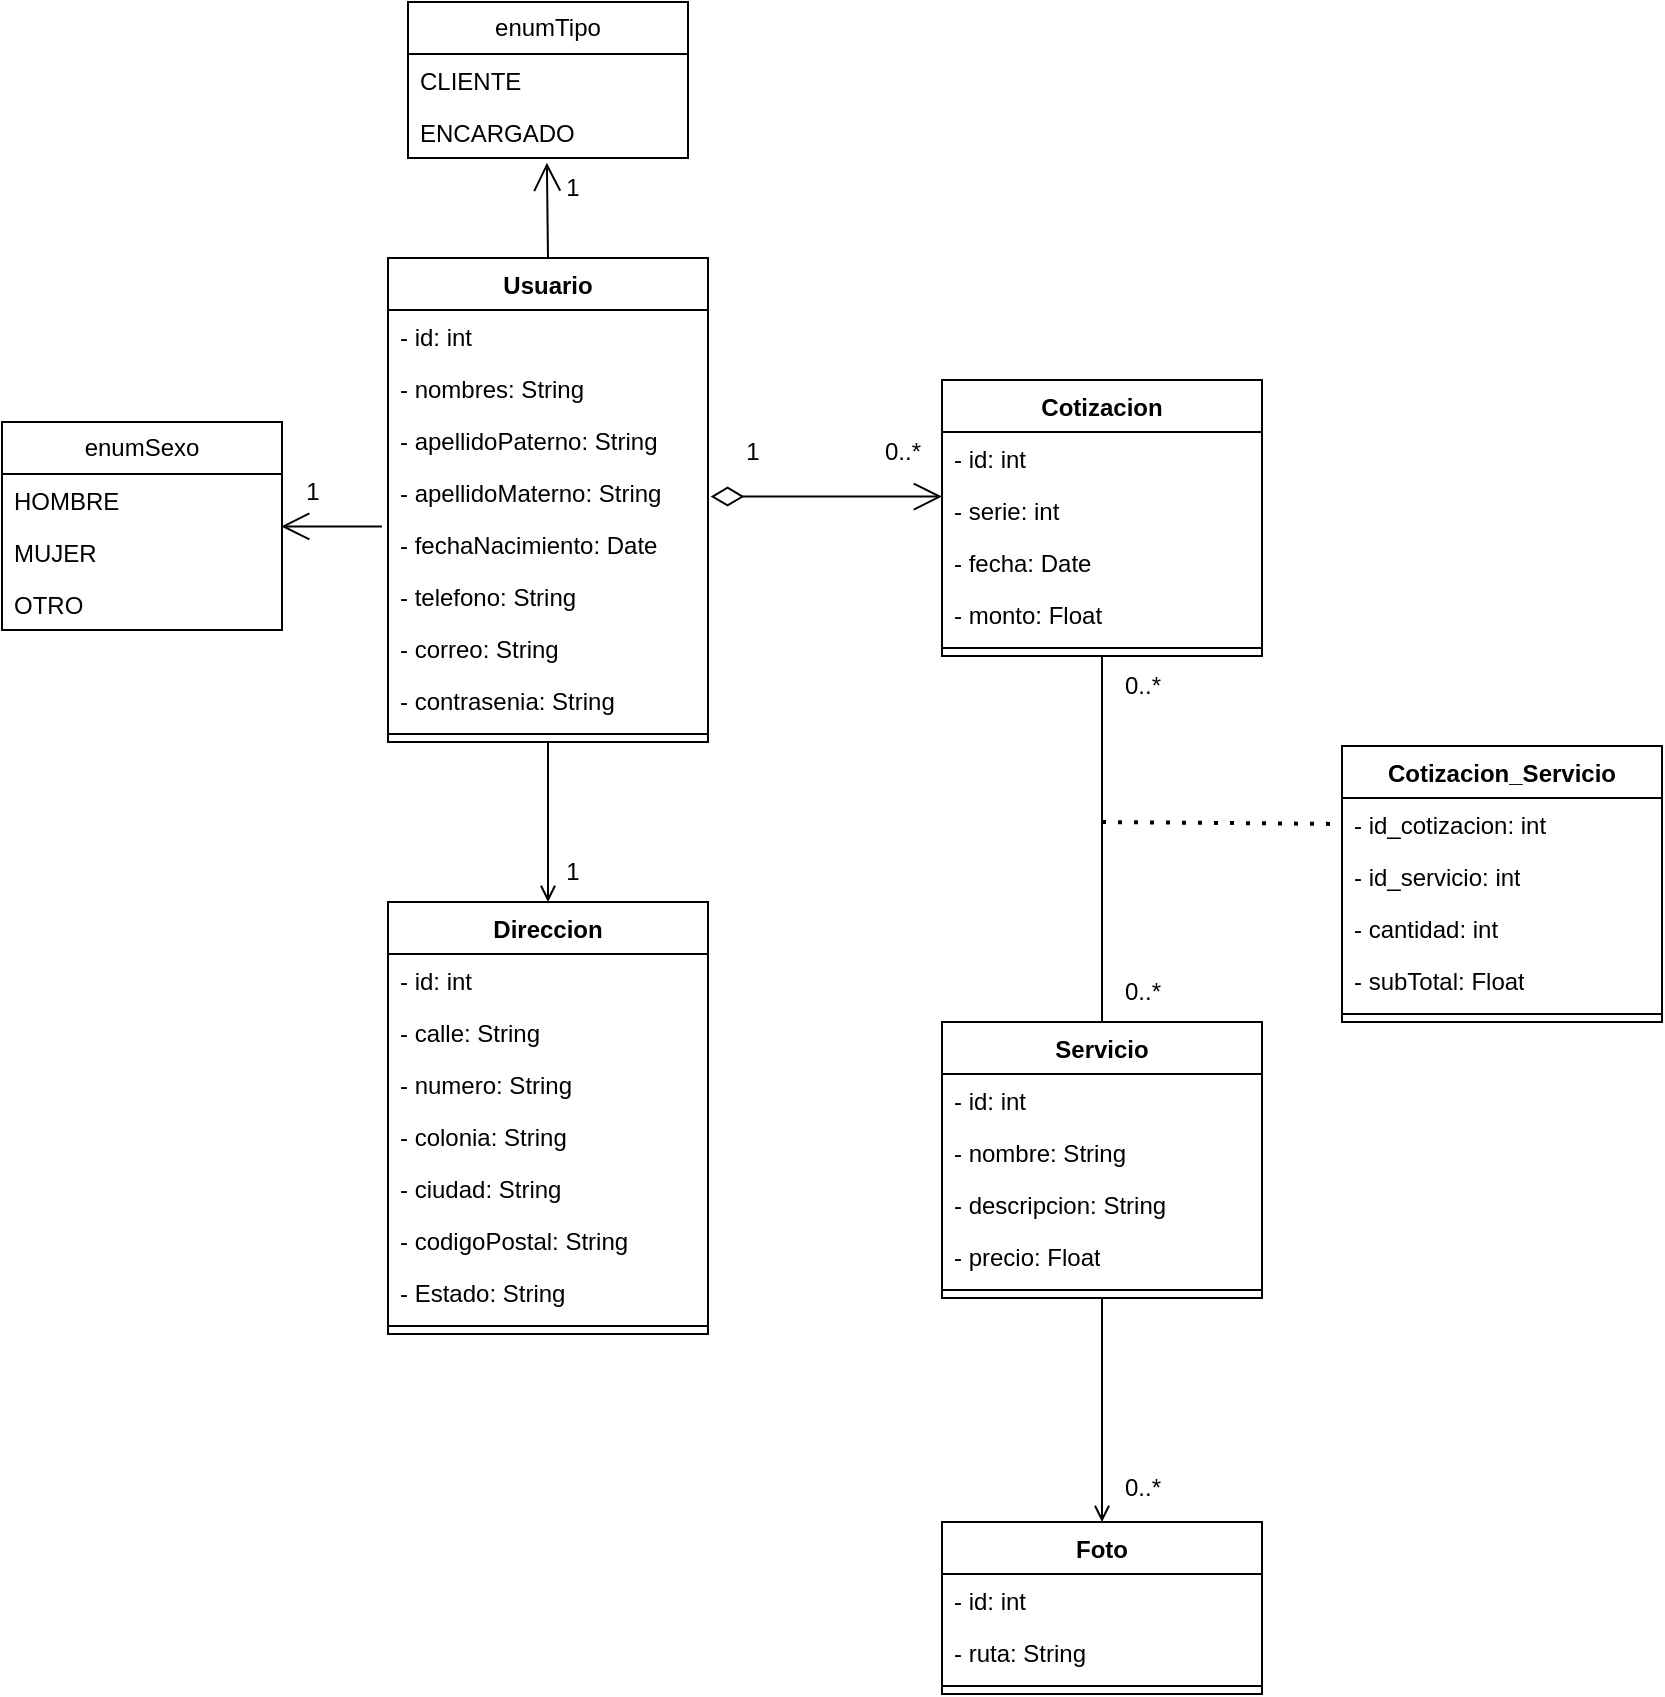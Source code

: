 <mxfile version="24.4.6" type="device" pages="2">
  <diagram name="Diagrama de Clases" id="v7sMq-Pb32Zn0N5tXvmw">
    <mxGraphModel dx="1114" dy="658" grid="1" gridSize="10" guides="1" tooltips="1" connect="1" arrows="1" fold="1" page="1" pageScale="1" pageWidth="827" pageHeight="1169" math="0" shadow="0">
      <root>
        <mxCell id="0" />
        <mxCell id="1" parent="0" />
        <mxCell id="QnqvmEOHW77dUtJAw0-s-33" style="edgeStyle=orthogonalEdgeStyle;rounded=0;orthogonalLoop=1;jettySize=auto;html=1;endArrow=none;endFill=0;" parent="1" source="QnqvmEOHW77dUtJAw0-s-23" target="QnqvmEOHW77dUtJAw0-s-27" edge="1">
          <mxGeometry relative="1" as="geometry" />
        </mxCell>
        <mxCell id="QnqvmEOHW77dUtJAw0-s-23" value="Cotizacion" style="swimlane;fontStyle=1;align=center;verticalAlign=top;childLayout=stackLayout;horizontal=1;startSize=26;horizontalStack=0;resizeParent=1;resizeParentMax=0;resizeLast=0;collapsible=1;marginBottom=0;whiteSpace=wrap;html=1;" parent="1" vertex="1">
          <mxGeometry x="570" y="299" width="160" height="138" as="geometry" />
        </mxCell>
        <mxCell id="QnqvmEOHW77dUtJAw0-s-24" value="- id: int" style="text;strokeColor=none;fillColor=none;align=left;verticalAlign=top;spacingLeft=4;spacingRight=4;overflow=hidden;rotatable=0;points=[[0,0.5],[1,0.5]];portConstraint=eastwest;whiteSpace=wrap;html=1;" parent="QnqvmEOHW77dUtJAw0-s-23" vertex="1">
          <mxGeometry y="26" width="160" height="26" as="geometry" />
        </mxCell>
        <mxCell id="-lfUj2sFe_VdQwgG2QHx-47" value="- serie: int" style="text;strokeColor=none;fillColor=none;align=left;verticalAlign=top;spacingLeft=4;spacingRight=4;overflow=hidden;rotatable=0;points=[[0,0.5],[1,0.5]];portConstraint=eastwest;whiteSpace=wrap;html=1;" vertex="1" parent="QnqvmEOHW77dUtJAw0-s-23">
          <mxGeometry y="52" width="160" height="26" as="geometry" />
        </mxCell>
        <mxCell id="QnqvmEOHW77dUtJAw0-s-117" value="- fecha: Date" style="text;strokeColor=none;fillColor=none;align=left;verticalAlign=top;spacingLeft=4;spacingRight=4;overflow=hidden;rotatable=0;points=[[0,0.5],[1,0.5]];portConstraint=eastwest;whiteSpace=wrap;html=1;" parent="QnqvmEOHW77dUtJAw0-s-23" vertex="1">
          <mxGeometry y="78" width="160" height="26" as="geometry" />
        </mxCell>
        <mxCell id="QnqvmEOHW77dUtJAw0-s-119" value="- monto: Float" style="text;strokeColor=none;fillColor=none;align=left;verticalAlign=top;spacingLeft=4;spacingRight=4;overflow=hidden;rotatable=0;points=[[0,0.5],[1,0.5]];portConstraint=eastwest;whiteSpace=wrap;html=1;" parent="QnqvmEOHW77dUtJAw0-s-23" vertex="1">
          <mxGeometry y="104" width="160" height="26" as="geometry" />
        </mxCell>
        <mxCell id="QnqvmEOHW77dUtJAw0-s-25" value="" style="line;strokeWidth=1;fillColor=none;align=left;verticalAlign=middle;spacingTop=-1;spacingLeft=3;spacingRight=3;rotatable=0;labelPosition=right;points=[];portConstraint=eastwest;strokeColor=inherit;" parent="QnqvmEOHW77dUtJAw0-s-23" vertex="1">
          <mxGeometry y="130" width="160" height="8" as="geometry" />
        </mxCell>
        <mxCell id="-lfUj2sFe_VdQwgG2QHx-61" style="edgeStyle=orthogonalEdgeStyle;rounded=0;orthogonalLoop=1;jettySize=auto;html=1;entryX=0.5;entryY=0;entryDx=0;entryDy=0;endArrow=open;endFill=0;" edge="1" parent="1" source="QnqvmEOHW77dUtJAw0-s-27" target="-lfUj2sFe_VdQwgG2QHx-55">
          <mxGeometry relative="1" as="geometry" />
        </mxCell>
        <mxCell id="QnqvmEOHW77dUtJAw0-s-27" value="Servicio" style="swimlane;fontStyle=1;align=center;verticalAlign=top;childLayout=stackLayout;horizontal=1;startSize=26;horizontalStack=0;resizeParent=1;resizeParentMax=0;resizeLast=0;collapsible=1;marginBottom=0;whiteSpace=wrap;html=1;" parent="1" vertex="1">
          <mxGeometry x="570" y="620" width="160" height="138" as="geometry" />
        </mxCell>
        <mxCell id="QnqvmEOHW77dUtJAw0-s-28" value="- id: int" style="text;strokeColor=none;fillColor=none;align=left;verticalAlign=top;spacingLeft=4;spacingRight=4;overflow=hidden;rotatable=0;points=[[0,0.5],[1,0.5]];portConstraint=eastwest;whiteSpace=wrap;html=1;" parent="QnqvmEOHW77dUtJAw0-s-27" vertex="1">
          <mxGeometry y="26" width="160" height="26" as="geometry" />
        </mxCell>
        <mxCell id="-lfUj2sFe_VdQwgG2QHx-54" value="- nombre: String" style="text;strokeColor=none;fillColor=none;align=left;verticalAlign=top;spacingLeft=4;spacingRight=4;overflow=hidden;rotatable=0;points=[[0,0.5],[1,0.5]];portConstraint=eastwest;whiteSpace=wrap;html=1;" vertex="1" parent="QnqvmEOHW77dUtJAw0-s-27">
          <mxGeometry y="52" width="160" height="26" as="geometry" />
        </mxCell>
        <mxCell id="QnqvmEOHW77dUtJAw0-s-112" value="- descripcion: String" style="text;strokeColor=none;fillColor=none;align=left;verticalAlign=top;spacingLeft=4;spacingRight=4;overflow=hidden;rotatable=0;points=[[0,0.5],[1,0.5]];portConstraint=eastwest;whiteSpace=wrap;html=1;" parent="QnqvmEOHW77dUtJAw0-s-27" vertex="1">
          <mxGeometry y="78" width="160" height="26" as="geometry" />
        </mxCell>
        <mxCell id="QnqvmEOHW77dUtJAw0-s-113" value="- precio: Float" style="text;strokeColor=none;fillColor=none;align=left;verticalAlign=top;spacingLeft=4;spacingRight=4;overflow=hidden;rotatable=0;points=[[0,0.5],[1,0.5]];portConstraint=eastwest;whiteSpace=wrap;html=1;" parent="QnqvmEOHW77dUtJAw0-s-27" vertex="1">
          <mxGeometry y="104" width="160" height="26" as="geometry" />
        </mxCell>
        <mxCell id="QnqvmEOHW77dUtJAw0-s-29" value="" style="line;strokeWidth=1;fillColor=none;align=left;verticalAlign=middle;spacingTop=-1;spacingLeft=3;spacingRight=3;rotatable=0;labelPosition=right;points=[];portConstraint=eastwest;strokeColor=inherit;" parent="QnqvmEOHW77dUtJAw0-s-27" vertex="1">
          <mxGeometry y="130" width="160" height="8" as="geometry" />
        </mxCell>
        <mxCell id="QnqvmEOHW77dUtJAw0-s-34" value="0..*" style="text;html=1;align=center;verticalAlign=middle;resizable=0;points=[];autosize=1;strokeColor=none;fillColor=none;" parent="1" vertex="1">
          <mxGeometry x="530" y="320" width="40" height="30" as="geometry" />
        </mxCell>
        <mxCell id="QnqvmEOHW77dUtJAw0-s-62" value="Usuario" style="swimlane;fontStyle=1;align=center;verticalAlign=top;childLayout=stackLayout;horizontal=1;startSize=26;horizontalStack=0;resizeParent=1;resizeParentMax=0;resizeLast=0;collapsible=1;marginBottom=0;whiteSpace=wrap;html=1;" parent="1" vertex="1">
          <mxGeometry x="293" y="238" width="160" height="242" as="geometry" />
        </mxCell>
        <mxCell id="-lfUj2sFe_VdQwgG2QHx-45" value="- id: int" style="text;strokeColor=none;fillColor=none;align=left;verticalAlign=top;spacingLeft=4;spacingRight=4;overflow=hidden;rotatable=0;points=[[0,0.5],[1,0.5]];portConstraint=eastwest;whiteSpace=wrap;html=1;" vertex="1" parent="QnqvmEOHW77dUtJAw0-s-62">
          <mxGeometry y="26" width="160" height="26" as="geometry" />
        </mxCell>
        <mxCell id="QnqvmEOHW77dUtJAw0-s-63" value="- nombres: String" style="text;strokeColor=none;fillColor=none;align=left;verticalAlign=top;spacingLeft=4;spacingRight=4;overflow=hidden;rotatable=0;points=[[0,0.5],[1,0.5]];portConstraint=eastwest;whiteSpace=wrap;html=1;" parent="QnqvmEOHW77dUtJAw0-s-62" vertex="1">
          <mxGeometry y="52" width="160" height="26" as="geometry" />
        </mxCell>
        <mxCell id="QnqvmEOHW77dUtJAw0-s-64" value="- apellidoPaterno: String" style="text;strokeColor=none;fillColor=none;align=left;verticalAlign=top;spacingLeft=4;spacingRight=4;overflow=hidden;rotatable=0;points=[[0,0.5],[1,0.5]];portConstraint=eastwest;whiteSpace=wrap;html=1;" parent="QnqvmEOHW77dUtJAw0-s-62" vertex="1">
          <mxGeometry y="78" width="160" height="26" as="geometry" />
        </mxCell>
        <mxCell id="QnqvmEOHW77dUtJAw0-s-65" value="- apellidoMaterno: String" style="text;strokeColor=none;fillColor=none;align=left;verticalAlign=top;spacingLeft=4;spacingRight=4;overflow=hidden;rotatable=0;points=[[0,0.5],[1,0.5]];portConstraint=eastwest;whiteSpace=wrap;html=1;" parent="QnqvmEOHW77dUtJAw0-s-62" vertex="1">
          <mxGeometry y="104" width="160" height="26" as="geometry" />
        </mxCell>
        <mxCell id="QnqvmEOHW77dUtJAw0-s-66" value="- fechaNacimiento: Date" style="text;strokeColor=none;fillColor=none;align=left;verticalAlign=top;spacingLeft=4;spacingRight=4;overflow=hidden;rotatable=0;points=[[0,0.5],[1,0.5]];portConstraint=eastwest;whiteSpace=wrap;html=1;" parent="QnqvmEOHW77dUtJAw0-s-62" vertex="1">
          <mxGeometry y="130" width="160" height="26" as="geometry" />
        </mxCell>
        <mxCell id="QnqvmEOHW77dUtJAw0-s-68" value="- telefono: String" style="text;strokeColor=none;fillColor=none;align=left;verticalAlign=top;spacingLeft=4;spacingRight=4;overflow=hidden;rotatable=0;points=[[0,0.5],[1,0.5]];portConstraint=eastwest;whiteSpace=wrap;html=1;" parent="QnqvmEOHW77dUtJAw0-s-62" vertex="1">
          <mxGeometry y="156" width="160" height="26" as="geometry" />
        </mxCell>
        <mxCell id="VGISSRU8PGVLFXJlIl_a-1" value="- correo: String" style="text;strokeColor=none;fillColor=none;align=left;verticalAlign=top;spacingLeft=4;spacingRight=4;overflow=hidden;rotatable=0;points=[[0,0.5],[1,0.5]];portConstraint=eastwest;whiteSpace=wrap;html=1;" vertex="1" parent="QnqvmEOHW77dUtJAw0-s-62">
          <mxGeometry y="182" width="160" height="26" as="geometry" />
        </mxCell>
        <mxCell id="VGISSRU8PGVLFXJlIl_a-2" value="- contrasenia: String" style="text;strokeColor=none;fillColor=none;align=left;verticalAlign=top;spacingLeft=4;spacingRight=4;overflow=hidden;rotatable=0;points=[[0,0.5],[1,0.5]];portConstraint=eastwest;whiteSpace=wrap;html=1;" vertex="1" parent="QnqvmEOHW77dUtJAw0-s-62">
          <mxGeometry y="208" width="160" height="26" as="geometry" />
        </mxCell>
        <mxCell id="QnqvmEOHW77dUtJAw0-s-69" value="" style="line;strokeWidth=1;fillColor=none;align=left;verticalAlign=middle;spacingTop=-1;spacingLeft=3;spacingRight=3;rotatable=0;labelPosition=right;points=[];portConstraint=eastwest;strokeColor=inherit;" parent="QnqvmEOHW77dUtJAw0-s-62" vertex="1">
          <mxGeometry y="234" width="160" height="8" as="geometry" />
        </mxCell>
        <mxCell id="QnqvmEOHW77dUtJAw0-s-71" value="enumSexo" style="swimlane;fontStyle=0;childLayout=stackLayout;horizontal=1;startSize=26;fillColor=none;horizontalStack=0;resizeParent=1;resizeParentMax=0;resizeLast=0;collapsible=1;marginBottom=0;whiteSpace=wrap;html=1;" parent="1" vertex="1">
          <mxGeometry x="100" y="320" width="140" height="104" as="geometry" />
        </mxCell>
        <mxCell id="QnqvmEOHW77dUtJAw0-s-72" value="HOMBRE" style="text;strokeColor=none;fillColor=none;align=left;verticalAlign=top;spacingLeft=4;spacingRight=4;overflow=hidden;rotatable=0;points=[[0,0.5],[1,0.5]];portConstraint=eastwest;whiteSpace=wrap;html=1;" parent="QnqvmEOHW77dUtJAw0-s-71" vertex="1">
          <mxGeometry y="26" width="140" height="26" as="geometry" />
        </mxCell>
        <mxCell id="QnqvmEOHW77dUtJAw0-s-73" value="MUJER" style="text;strokeColor=none;fillColor=none;align=left;verticalAlign=top;spacingLeft=4;spacingRight=4;overflow=hidden;rotatable=0;points=[[0,0.5],[1,0.5]];portConstraint=eastwest;whiteSpace=wrap;html=1;" parent="QnqvmEOHW77dUtJAw0-s-71" vertex="1">
          <mxGeometry y="52" width="140" height="26" as="geometry" />
        </mxCell>
        <mxCell id="QnqvmEOHW77dUtJAw0-s-74" value="OTRO" style="text;strokeColor=none;fillColor=none;align=left;verticalAlign=top;spacingLeft=4;spacingRight=4;overflow=hidden;rotatable=0;points=[[0,0.5],[1,0.5]];portConstraint=eastwest;whiteSpace=wrap;html=1;" parent="QnqvmEOHW77dUtJAw0-s-71" vertex="1">
          <mxGeometry y="78" width="140" height="26" as="geometry" />
        </mxCell>
        <mxCell id="QnqvmEOHW77dUtJAw0-s-75" value="" style="endArrow=open;endFill=1;endSize=12;html=1;rounded=0;exitX=-0.019;exitY=0.163;exitDx=0;exitDy=0;exitPerimeter=0;entryX=0.997;entryY=1.009;entryDx=0;entryDy=0;entryPerimeter=0;" parent="1" source="QnqvmEOHW77dUtJAw0-s-66" target="QnqvmEOHW77dUtJAw0-s-72" edge="1">
          <mxGeometry width="160" relative="1" as="geometry">
            <mxPoint x="250" y="418" as="sourcePoint" />
            <mxPoint x="230" y="390.203" as="targetPoint" />
          </mxGeometry>
        </mxCell>
        <mxCell id="QnqvmEOHW77dUtJAw0-s-97" value="Direccion" style="swimlane;fontStyle=1;align=center;verticalAlign=top;childLayout=stackLayout;horizontal=1;startSize=26;horizontalStack=0;resizeParent=1;resizeParentMax=0;resizeLast=0;collapsible=1;marginBottom=0;whiteSpace=wrap;html=1;" parent="1" vertex="1">
          <mxGeometry x="293" y="560" width="160" height="216" as="geometry" />
        </mxCell>
        <mxCell id="-lfUj2sFe_VdQwgG2QHx-44" value="- id: int" style="text;strokeColor=none;fillColor=none;align=left;verticalAlign=top;spacingLeft=4;spacingRight=4;overflow=hidden;rotatable=0;points=[[0,0.5],[1,0.5]];portConstraint=eastwest;whiteSpace=wrap;html=1;" vertex="1" parent="QnqvmEOHW77dUtJAw0-s-97">
          <mxGeometry y="26" width="160" height="26" as="geometry" />
        </mxCell>
        <mxCell id="QnqvmEOHW77dUtJAw0-s-98" value="- calle: String" style="text;strokeColor=none;fillColor=none;align=left;verticalAlign=top;spacingLeft=4;spacingRight=4;overflow=hidden;rotatable=0;points=[[0,0.5],[1,0.5]];portConstraint=eastwest;whiteSpace=wrap;html=1;" parent="QnqvmEOHW77dUtJAw0-s-97" vertex="1">
          <mxGeometry y="52" width="160" height="26" as="geometry" />
        </mxCell>
        <mxCell id="QnqvmEOHW77dUtJAw0-s-99" value="- numero: String" style="text;strokeColor=none;fillColor=none;align=left;verticalAlign=top;spacingLeft=4;spacingRight=4;overflow=hidden;rotatable=0;points=[[0,0.5],[1,0.5]];portConstraint=eastwest;whiteSpace=wrap;html=1;" parent="QnqvmEOHW77dUtJAw0-s-97" vertex="1">
          <mxGeometry y="78" width="160" height="26" as="geometry" />
        </mxCell>
        <mxCell id="QnqvmEOHW77dUtJAw0-s-100" value="- colonia: String" style="text;strokeColor=none;fillColor=none;align=left;verticalAlign=top;spacingLeft=4;spacingRight=4;overflow=hidden;rotatable=0;points=[[0,0.5],[1,0.5]];portConstraint=eastwest;whiteSpace=wrap;html=1;" parent="QnqvmEOHW77dUtJAw0-s-97" vertex="1">
          <mxGeometry y="104" width="160" height="26" as="geometry" />
        </mxCell>
        <mxCell id="QnqvmEOHW77dUtJAw0-s-101" value="- ciudad: String" style="text;strokeColor=none;fillColor=none;align=left;verticalAlign=top;spacingLeft=4;spacingRight=4;overflow=hidden;rotatable=0;points=[[0,0.5],[1,0.5]];portConstraint=eastwest;whiteSpace=wrap;html=1;" parent="QnqvmEOHW77dUtJAw0-s-97" vertex="1">
          <mxGeometry y="130" width="160" height="26" as="geometry" />
        </mxCell>
        <mxCell id="QnqvmEOHW77dUtJAw0-s-102" value="- codigoPostal: String" style="text;strokeColor=none;fillColor=none;align=left;verticalAlign=top;spacingLeft=4;spacingRight=4;overflow=hidden;rotatable=0;points=[[0,0.5],[1,0.5]];portConstraint=eastwest;whiteSpace=wrap;html=1;" parent="QnqvmEOHW77dUtJAw0-s-97" vertex="1">
          <mxGeometry y="156" width="160" height="26" as="geometry" />
        </mxCell>
        <mxCell id="QnqvmEOHW77dUtJAw0-s-103" value="- Estado: String" style="text;strokeColor=none;fillColor=none;align=left;verticalAlign=top;spacingLeft=4;spacingRight=4;overflow=hidden;rotatable=0;points=[[0,0.5],[1,0.5]];portConstraint=eastwest;whiteSpace=wrap;html=1;" parent="QnqvmEOHW77dUtJAw0-s-97" vertex="1">
          <mxGeometry y="182" width="160" height="26" as="geometry" />
        </mxCell>
        <mxCell id="QnqvmEOHW77dUtJAw0-s-104" value="" style="line;strokeWidth=1;fillColor=none;align=left;verticalAlign=middle;spacingTop=-1;spacingLeft=3;spacingRight=3;rotatable=0;labelPosition=right;points=[];portConstraint=eastwest;strokeColor=inherit;" parent="QnqvmEOHW77dUtJAw0-s-97" vertex="1">
          <mxGeometry y="208" width="160" height="8" as="geometry" />
        </mxCell>
        <mxCell id="QnqvmEOHW77dUtJAw0-s-110" style="edgeStyle=orthogonalEdgeStyle;rounded=0;orthogonalLoop=1;jettySize=auto;html=1;endArrow=open;endFill=0;exitX=0.5;exitY=1;exitDx=0;exitDy=0;" parent="1" edge="1" target="QnqvmEOHW77dUtJAw0-s-97" source="QnqvmEOHW77dUtJAw0-s-62">
          <mxGeometry relative="1" as="geometry">
            <mxPoint x="373" y="536" as="sourcePoint" />
            <mxPoint x="370" y="740" as="targetPoint" />
            <Array as="points" />
          </mxGeometry>
        </mxCell>
        <mxCell id="QnqvmEOHW77dUtJAw0-s-111" value="1" style="text;html=1;align=center;verticalAlign=middle;resizable=0;points=[];autosize=1;strokeColor=none;fillColor=none;" parent="1" vertex="1">
          <mxGeometry x="370" y="530" width="30" height="30" as="geometry" />
        </mxCell>
        <mxCell id="-lfUj2sFe_VdQwgG2QHx-1" value="enumTipo" style="swimlane;fontStyle=0;childLayout=stackLayout;horizontal=1;startSize=26;fillColor=none;horizontalStack=0;resizeParent=1;resizeParentMax=0;resizeLast=0;collapsible=1;marginBottom=0;whiteSpace=wrap;html=1;" vertex="1" parent="1">
          <mxGeometry x="303" y="110" width="140" height="78" as="geometry" />
        </mxCell>
        <mxCell id="-lfUj2sFe_VdQwgG2QHx-2" value="CLIENTE" style="text;strokeColor=none;fillColor=none;align=left;verticalAlign=top;spacingLeft=4;spacingRight=4;overflow=hidden;rotatable=0;points=[[0,0.5],[1,0.5]];portConstraint=eastwest;whiteSpace=wrap;html=1;" vertex="1" parent="-lfUj2sFe_VdQwgG2QHx-1">
          <mxGeometry y="26" width="140" height="26" as="geometry" />
        </mxCell>
        <mxCell id="-lfUj2sFe_VdQwgG2QHx-3" value="ENCARGADO" style="text;strokeColor=none;fillColor=none;align=left;verticalAlign=top;spacingLeft=4;spacingRight=4;overflow=hidden;rotatable=0;points=[[0,0.5],[1,0.5]];portConstraint=eastwest;whiteSpace=wrap;html=1;" vertex="1" parent="-lfUj2sFe_VdQwgG2QHx-1">
          <mxGeometry y="52" width="140" height="26" as="geometry" />
        </mxCell>
        <mxCell id="-lfUj2sFe_VdQwgG2QHx-5" value="" style="endArrow=open;endFill=1;endSize=12;html=1;rounded=0;exitX=0.5;exitY=0;exitDx=0;exitDy=0;entryX=0.496;entryY=1.09;entryDx=0;entryDy=0;entryPerimeter=0;" edge="1" parent="1" source="QnqvmEOHW77dUtJAw0-s-62" target="-lfUj2sFe_VdQwgG2QHx-3">
          <mxGeometry width="160" relative="1" as="geometry">
            <mxPoint x="303" y="239" as="sourcePoint" />
            <mxPoint x="220" y="238" as="targetPoint" />
          </mxGeometry>
        </mxCell>
        <mxCell id="-lfUj2sFe_VdQwgG2QHx-6" value="1" style="text;html=1;align=center;verticalAlign=middle;resizable=0;points=[];autosize=1;strokeColor=none;fillColor=none;" vertex="1" parent="1">
          <mxGeometry x="370" y="188" width="30" height="30" as="geometry" />
        </mxCell>
        <mxCell id="-lfUj2sFe_VdQwgG2QHx-7" value="1" style="text;html=1;align=center;verticalAlign=middle;resizable=0;points=[];autosize=1;strokeColor=none;fillColor=none;" vertex="1" parent="1">
          <mxGeometry x="240" y="340" width="30" height="30" as="geometry" />
        </mxCell>
        <mxCell id="-lfUj2sFe_VdQwgG2QHx-8" value="1" style="text;html=1;align=center;verticalAlign=middle;resizable=0;points=[];autosize=1;strokeColor=none;fillColor=none;" vertex="1" parent="1">
          <mxGeometry x="460" y="320" width="30" height="30" as="geometry" />
        </mxCell>
        <mxCell id="-lfUj2sFe_VdQwgG2QHx-9" value="0..*" style="text;html=1;align=center;verticalAlign=middle;resizable=0;points=[];autosize=1;strokeColor=none;fillColor=none;" vertex="1" parent="1">
          <mxGeometry x="650" y="590" width="40" height="30" as="geometry" />
        </mxCell>
        <mxCell id="-lfUj2sFe_VdQwgG2QHx-10" value="0..*" style="text;html=1;align=center;verticalAlign=middle;resizable=0;points=[];autosize=1;strokeColor=none;fillColor=none;" vertex="1" parent="1">
          <mxGeometry x="650" y="437" width="40" height="30" as="geometry" />
        </mxCell>
        <mxCell id="-lfUj2sFe_VdQwgG2QHx-12" value="Cotizacion_Servicio" style="swimlane;fontStyle=1;align=center;verticalAlign=top;childLayout=stackLayout;horizontal=1;startSize=26;horizontalStack=0;resizeParent=1;resizeParentMax=0;resizeLast=0;collapsible=1;marginBottom=0;whiteSpace=wrap;html=1;" vertex="1" parent="1">
          <mxGeometry x="770" y="482" width="160" height="138" as="geometry" />
        </mxCell>
        <mxCell id="-lfUj2sFe_VdQwgG2QHx-13" value="- id_cotizacion: int" style="text;strokeColor=none;fillColor=none;align=left;verticalAlign=top;spacingLeft=4;spacingRight=4;overflow=hidden;rotatable=0;points=[[0,0.5],[1,0.5]];portConstraint=eastwest;whiteSpace=wrap;html=1;" vertex="1" parent="-lfUj2sFe_VdQwgG2QHx-12">
          <mxGeometry y="26" width="160" height="26" as="geometry" />
        </mxCell>
        <mxCell id="-lfUj2sFe_VdQwgG2QHx-64" value="- id_servicio: int" style="text;strokeColor=none;fillColor=none;align=left;verticalAlign=top;spacingLeft=4;spacingRight=4;overflow=hidden;rotatable=0;points=[[0,0.5],[1,0.5]];portConstraint=eastwest;whiteSpace=wrap;html=1;" vertex="1" parent="-lfUj2sFe_VdQwgG2QHx-12">
          <mxGeometry y="52" width="160" height="26" as="geometry" />
        </mxCell>
        <mxCell id="-lfUj2sFe_VdQwgG2QHx-63" value="- cantidad: int" style="text;strokeColor=none;fillColor=none;align=left;verticalAlign=top;spacingLeft=4;spacingRight=4;overflow=hidden;rotatable=0;points=[[0,0.5],[1,0.5]];portConstraint=eastwest;whiteSpace=wrap;html=1;" vertex="1" parent="-lfUj2sFe_VdQwgG2QHx-12">
          <mxGeometry y="78" width="160" height="26" as="geometry" />
        </mxCell>
        <mxCell id="-lfUj2sFe_VdQwgG2QHx-14" value="- subTotal: Float" style="text;strokeColor=none;fillColor=none;align=left;verticalAlign=top;spacingLeft=4;spacingRight=4;overflow=hidden;rotatable=0;points=[[0,0.5],[1,0.5]];portConstraint=eastwest;whiteSpace=wrap;html=1;" vertex="1" parent="-lfUj2sFe_VdQwgG2QHx-12">
          <mxGeometry y="104" width="160" height="26" as="geometry" />
        </mxCell>
        <mxCell id="-lfUj2sFe_VdQwgG2QHx-17" value="" style="line;strokeWidth=1;fillColor=none;align=left;verticalAlign=middle;spacingTop=-1;spacingLeft=3;spacingRight=3;rotatable=0;labelPosition=right;points=[];portConstraint=eastwest;strokeColor=inherit;" vertex="1" parent="-lfUj2sFe_VdQwgG2QHx-12">
          <mxGeometry y="130" width="160" height="8" as="geometry" />
        </mxCell>
        <mxCell id="-lfUj2sFe_VdQwgG2QHx-43" value="" style="endArrow=none;dashed=1;html=1;dashPattern=1 3;strokeWidth=2;rounded=0;entryX=0;entryY=0.5;entryDx=0;entryDy=0;" edge="1" parent="1" target="-lfUj2sFe_VdQwgG2QHx-13">
          <mxGeometry width="50" height="50" relative="1" as="geometry">
            <mxPoint x="650" y="520" as="sourcePoint" />
            <mxPoint x="820" y="543" as="targetPoint" />
          </mxGeometry>
        </mxCell>
        <mxCell id="-lfUj2sFe_VdQwgG2QHx-46" value="" style="endArrow=open;html=1;endSize=12;startArrow=diamondThin;startSize=14;startFill=0;edgeStyle=orthogonalEdgeStyle;align=left;verticalAlign=bottom;rounded=0;exitX=1.008;exitY=0.588;exitDx=0;exitDy=0;exitPerimeter=0;" edge="1" parent="1" source="QnqvmEOHW77dUtJAw0-s-65" target="-lfUj2sFe_VdQwgG2QHx-47">
          <mxGeometry x="-1" y="3" relative="1" as="geometry">
            <mxPoint x="480" y="390" as="sourcePoint" />
            <mxPoint x="550" y="340" as="targetPoint" />
            <Array as="points">
              <mxPoint x="540" y="357" />
              <mxPoint x="540" y="357" />
            </Array>
          </mxGeometry>
        </mxCell>
        <mxCell id="-lfUj2sFe_VdQwgG2QHx-55" value="Foto" style="swimlane;fontStyle=1;align=center;verticalAlign=top;childLayout=stackLayout;horizontal=1;startSize=26;horizontalStack=0;resizeParent=1;resizeParentMax=0;resizeLast=0;collapsible=1;marginBottom=0;whiteSpace=wrap;html=1;" vertex="1" parent="1">
          <mxGeometry x="570" y="870" width="160" height="86" as="geometry" />
        </mxCell>
        <mxCell id="-lfUj2sFe_VdQwgG2QHx-56" value="- id: int" style="text;strokeColor=none;fillColor=none;align=left;verticalAlign=top;spacingLeft=4;spacingRight=4;overflow=hidden;rotatable=0;points=[[0,0.5],[1,0.5]];portConstraint=eastwest;whiteSpace=wrap;html=1;" vertex="1" parent="-lfUj2sFe_VdQwgG2QHx-55">
          <mxGeometry y="26" width="160" height="26" as="geometry" />
        </mxCell>
        <mxCell id="-lfUj2sFe_VdQwgG2QHx-57" value="- ruta: String" style="text;strokeColor=none;fillColor=none;align=left;verticalAlign=top;spacingLeft=4;spacingRight=4;overflow=hidden;rotatable=0;points=[[0,0.5],[1,0.5]];portConstraint=eastwest;whiteSpace=wrap;html=1;" vertex="1" parent="-lfUj2sFe_VdQwgG2QHx-55">
          <mxGeometry y="52" width="160" height="26" as="geometry" />
        </mxCell>
        <mxCell id="-lfUj2sFe_VdQwgG2QHx-60" value="" style="line;strokeWidth=1;fillColor=none;align=left;verticalAlign=middle;spacingTop=-1;spacingLeft=3;spacingRight=3;rotatable=0;labelPosition=right;points=[];portConstraint=eastwest;strokeColor=inherit;" vertex="1" parent="-lfUj2sFe_VdQwgG2QHx-55">
          <mxGeometry y="78" width="160" height="8" as="geometry" />
        </mxCell>
        <mxCell id="-lfUj2sFe_VdQwgG2QHx-62" value="0..*" style="text;html=1;align=center;verticalAlign=middle;resizable=0;points=[];autosize=1;strokeColor=none;fillColor=none;" vertex="1" parent="1">
          <mxGeometry x="650" y="838" width="40" height="30" as="geometry" />
        </mxCell>
      </root>
    </mxGraphModel>
  </diagram>
  <diagram id="yThaOFDfQbOstkzB9tD7" name="Entidad - Relación">
    <mxGraphModel dx="1114" dy="1827" grid="1" gridSize="10" guides="1" tooltips="1" connect="1" arrows="1" fold="1" page="1" pageScale="1" pageWidth="827" pageHeight="1169" math="0" shadow="0">
      <root>
        <mxCell id="0" />
        <mxCell id="1" parent="0" />
        <mxCell id="4HZvZXVTUs4sIZmmTSrU-3" style="edgeStyle=orthogonalEdgeStyle;rounded=0;orthogonalLoop=1;jettySize=auto;html=1;endArrow=none;endFill=0;" parent="1" source="M2evLNna_kBRKPpxU8NN-1" target="4HZvZXVTUs4sIZmmTSrU-2" edge="1">
          <mxGeometry relative="1" as="geometry" />
        </mxCell>
        <mxCell id="4HZvZXVTUs4sIZmmTSrU-9" style="edgeStyle=orthogonalEdgeStyle;rounded=0;orthogonalLoop=1;jettySize=auto;html=1;entryX=0;entryY=0.5;entryDx=0;entryDy=0;endArrow=none;endFill=0;" parent="1" source="M2evLNna_kBRKPpxU8NN-1" target="4HZvZXVTUs4sIZmmTSrU-8" edge="1">
          <mxGeometry relative="1" as="geometry" />
        </mxCell>
        <mxCell id="M2evLNna_kBRKPpxU8NN-1" value="Usuario" style="rounded=0;whiteSpace=wrap;html=1;" parent="1" vertex="1">
          <mxGeometry x="250" y="400" width="120" height="60" as="geometry" />
        </mxCell>
        <mxCell id="M2evLNna_kBRKPpxU8NN-2" value="Direccion" style="rounded=0;whiteSpace=wrap;html=1;" parent="1" vertex="1">
          <mxGeometry x="250" y="100" width="120" height="60" as="geometry" />
        </mxCell>
        <mxCell id="4HZvZXVTUs4sIZmmTSrU-15" style="edgeStyle=orthogonalEdgeStyle;rounded=0;orthogonalLoop=1;jettySize=auto;html=1;entryX=0.5;entryY=1;entryDx=0;entryDy=0;endArrow=none;endFill=0;" parent="1" source="kVt3GdLbvOl3prA_y_CR-1" target="4HZvZXVTUs4sIZmmTSrU-14" edge="1">
          <mxGeometry relative="1" as="geometry" />
        </mxCell>
        <mxCell id="kVt3GdLbvOl3prA_y_CR-1" value="Cotización" style="rounded=0;whiteSpace=wrap;html=1;" parent="1" vertex="1">
          <mxGeometry x="590" y="400" width="120" height="60" as="geometry" />
        </mxCell>
        <mxCell id="4HZvZXVTUs4sIZmmTSrU-22" style="edgeStyle=orthogonalEdgeStyle;rounded=0;orthogonalLoop=1;jettySize=auto;html=1;endArrow=none;endFill=0;" parent="1" source="4HZvZXVTUs4sIZmmTSrU-1" target="4HZvZXVTUs4sIZmmTSrU-21" edge="1">
          <mxGeometry relative="1" as="geometry" />
        </mxCell>
        <mxCell id="4HZvZXVTUs4sIZmmTSrU-1" value="Servicio" style="rounded=0;whiteSpace=wrap;html=1;" parent="1" vertex="1">
          <mxGeometry x="590" y="100" width="120" height="60" as="geometry" />
        </mxCell>
        <mxCell id="4HZvZXVTUs4sIZmmTSrU-4" style="edgeStyle=orthogonalEdgeStyle;rounded=0;orthogonalLoop=1;jettySize=auto;html=1;entryX=0.5;entryY=1;entryDx=0;entryDy=0;endArrow=none;endFill=0;" parent="1" source="4HZvZXVTUs4sIZmmTSrU-2" target="M2evLNna_kBRKPpxU8NN-2" edge="1">
          <mxGeometry relative="1" as="geometry" />
        </mxCell>
        <mxCell id="4HZvZXVTUs4sIZmmTSrU-2" value="" style="rhombus;whiteSpace=wrap;html=1;" parent="1" vertex="1">
          <mxGeometry x="270" y="230" width="80" height="80" as="geometry" />
        </mxCell>
        <mxCell id="4HZvZXVTUs4sIZmmTSrU-7" value="1:1" style="text;html=1;align=center;verticalAlign=middle;resizable=0;points=[];autosize=1;strokeColor=none;fillColor=none;" parent="1" vertex="1">
          <mxGeometry x="220" y="255" width="40" height="30" as="geometry" />
        </mxCell>
        <mxCell id="4HZvZXVTUs4sIZmmTSrU-10" style="edgeStyle=orthogonalEdgeStyle;rounded=0;orthogonalLoop=1;jettySize=auto;html=1;endArrow=none;endFill=0;" parent="1" source="4HZvZXVTUs4sIZmmTSrU-8" target="kVt3GdLbvOl3prA_y_CR-1" edge="1">
          <mxGeometry relative="1" as="geometry" />
        </mxCell>
        <mxCell id="4HZvZXVTUs4sIZmmTSrU-8" value="" style="rhombus;whiteSpace=wrap;html=1;" parent="1" vertex="1">
          <mxGeometry x="450" y="390" width="80" height="80" as="geometry" />
        </mxCell>
        <mxCell id="4HZvZXVTUs4sIZmmTSrU-13" value="1:N" style="text;html=1;align=center;verticalAlign=middle;resizable=0;points=[];autosize=1;strokeColor=none;fillColor=none;" parent="1" vertex="1">
          <mxGeometry x="470" y="358" width="40" height="30" as="geometry" />
        </mxCell>
        <mxCell id="4HZvZXVTUs4sIZmmTSrU-16" style="edgeStyle=orthogonalEdgeStyle;rounded=0;orthogonalLoop=1;jettySize=auto;html=1;entryX=0.5;entryY=1;entryDx=0;entryDy=0;endArrow=none;endFill=0;" parent="1" source="4HZvZXVTUs4sIZmmTSrU-14" target="4HZvZXVTUs4sIZmmTSrU-1" edge="1">
          <mxGeometry relative="1" as="geometry" />
        </mxCell>
        <mxCell id="oLNnFyaxTFA75iuC4IhG-2" style="rounded=0;orthogonalLoop=1;jettySize=auto;html=1;entryX=0;entryY=0.5;entryDx=0;entryDy=0;endArrow=none;endFill=0;" parent="1" source="4HZvZXVTUs4sIZmmTSrU-14" target="oLNnFyaxTFA75iuC4IhG-1" edge="1">
          <mxGeometry relative="1" as="geometry" />
        </mxCell>
        <mxCell id="oLNnFyaxTFA75iuC4IhG-4" style="rounded=0;orthogonalLoop=1;jettySize=auto;html=1;endArrow=none;endFill=0;" parent="1" source="4HZvZXVTUs4sIZmmTSrU-14" target="oLNnFyaxTFA75iuC4IhG-3" edge="1">
          <mxGeometry relative="1" as="geometry" />
        </mxCell>
        <mxCell id="ezhSujIIHDOcwiJD1JDz-4" style="edgeStyle=orthogonalEdgeStyle;rounded=0;orthogonalLoop=1;jettySize=auto;html=1;" edge="1" parent="1" source="4HZvZXVTUs4sIZmmTSrU-14" target="ezhSujIIHDOcwiJD1JDz-3">
          <mxGeometry relative="1" as="geometry" />
        </mxCell>
        <mxCell id="4HZvZXVTUs4sIZmmTSrU-14" value="" style="rhombus;whiteSpace=wrap;html=1;" parent="1" vertex="1">
          <mxGeometry x="610" y="230" width="80" height="80" as="geometry" />
        </mxCell>
        <mxCell id="4HZvZXVTUs4sIZmmTSrU-19" value="N:M" style="text;html=1;align=center;verticalAlign=middle;resizable=0;points=[];autosize=1;strokeColor=none;fillColor=none;" parent="1" vertex="1">
          <mxGeometry x="560" y="255" width="50" height="30" as="geometry" />
        </mxCell>
        <mxCell id="4HZvZXVTUs4sIZmmTSrU-28" style="edgeStyle=orthogonalEdgeStyle;rounded=0;orthogonalLoop=1;jettySize=auto;html=1;entryX=0.5;entryY=1;entryDx=0;entryDy=0;endArrow=none;endFill=0;" parent="1" source="4HZvZXVTUs4sIZmmTSrU-20" target="4HZvZXVTUs4sIZmmTSrU-27" edge="1">
          <mxGeometry relative="1" as="geometry" />
        </mxCell>
        <mxCell id="4HZvZXVTUs4sIZmmTSrU-20" value="Foto" style="rounded=0;whiteSpace=wrap;html=1;" parent="1" vertex="1">
          <mxGeometry x="590" y="-260" width="120" height="60" as="geometry" />
        </mxCell>
        <mxCell id="4HZvZXVTUs4sIZmmTSrU-23" style="edgeStyle=orthogonalEdgeStyle;rounded=0;orthogonalLoop=1;jettySize=auto;html=1;endArrow=none;endFill=0;" parent="1" source="4HZvZXVTUs4sIZmmTSrU-21" target="4HZvZXVTUs4sIZmmTSrU-20" edge="1">
          <mxGeometry relative="1" as="geometry" />
        </mxCell>
        <mxCell id="4HZvZXVTUs4sIZmmTSrU-21" value="" style="rhombus;whiteSpace=wrap;html=1;" parent="1" vertex="1">
          <mxGeometry x="610" y="-90" width="80" height="80" as="geometry" />
        </mxCell>
        <mxCell id="4HZvZXVTUs4sIZmmTSrU-26" value="1:N" style="text;html=1;align=center;verticalAlign=middle;resizable=0;points=[];autosize=1;strokeColor=none;fillColor=none;" parent="1" vertex="1">
          <mxGeometry x="690" y="-65" width="40" height="30" as="geometry" />
        </mxCell>
        <mxCell id="4HZvZXVTUs4sIZmmTSrU-27" value="URL" style="ellipse;whiteSpace=wrap;html=1;" parent="1" vertex="1">
          <mxGeometry x="605" y="-370" width="90" height="60" as="geometry" />
        </mxCell>
        <mxCell id="oLNnFyaxTFA75iuC4IhG-1" value="Cantidad" style="ellipse;whiteSpace=wrap;html=1;" parent="1" vertex="1">
          <mxGeometry x="750" y="180" width="90" height="60" as="geometry" />
        </mxCell>
        <mxCell id="oLNnFyaxTFA75iuC4IhG-3" value="subTotal" style="ellipse;whiteSpace=wrap;html=1;" parent="1" vertex="1">
          <mxGeometry x="760" y="310" width="90" height="60" as="geometry" />
        </mxCell>
        <mxCell id="ezhSujIIHDOcwiJD1JDz-3" value="" style="rhombus;whiteSpace=wrap;html=1;" vertex="1" parent="1">
          <mxGeometry x="910" y="230" width="80" height="80" as="geometry" />
        </mxCell>
      </root>
    </mxGraphModel>
  </diagram>
</mxfile>
